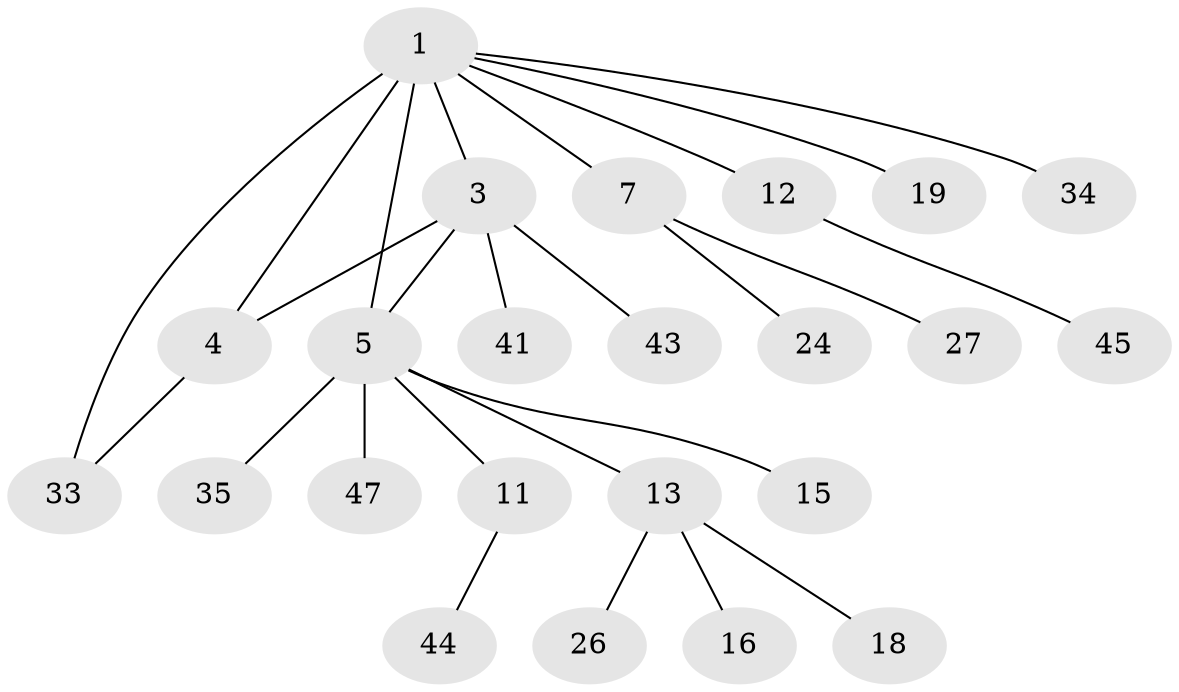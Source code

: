 // original degree distribution, {5: 0.1276595744680851, 7: 0.0425531914893617, 3: 0.02127659574468085, 6: 0.02127659574468085, 2: 0.2553191489361702, 4: 0.0425531914893617, 1: 0.48936170212765956}
// Generated by graph-tools (version 1.1) at 2025/16/03/09/25 04:16:07]
// undirected, 23 vertices, 25 edges
graph export_dot {
graph [start="1"]
  node [color=gray90,style=filled];
  1 [super="+6+2"];
  3;
  4 [super="+31+30+46"];
  5 [super="+9+28"];
  7 [super="+23+14+37"];
  11;
  12;
  13;
  15 [super="+38"];
  16 [super="+20"];
  18 [super="+29"];
  19 [super="+40"];
  24;
  26;
  27;
  33;
  34 [super="+36"];
  35;
  41;
  43;
  44;
  45;
  47;
  1 -- 4 [weight=3];
  1 -- 19;
  1 -- 34;
  1 -- 5 [weight=2];
  1 -- 7 [weight=2];
  1 -- 33;
  1 -- 3;
  1 -- 12;
  3 -- 4;
  3 -- 5;
  3 -- 41;
  3 -- 43;
  4 -- 33;
  5 -- 13;
  5 -- 35;
  5 -- 11;
  5 -- 15;
  5 -- 47;
  7 -- 27;
  7 -- 24;
  11 -- 44;
  12 -- 45;
  13 -- 16;
  13 -- 18;
  13 -- 26;
}
